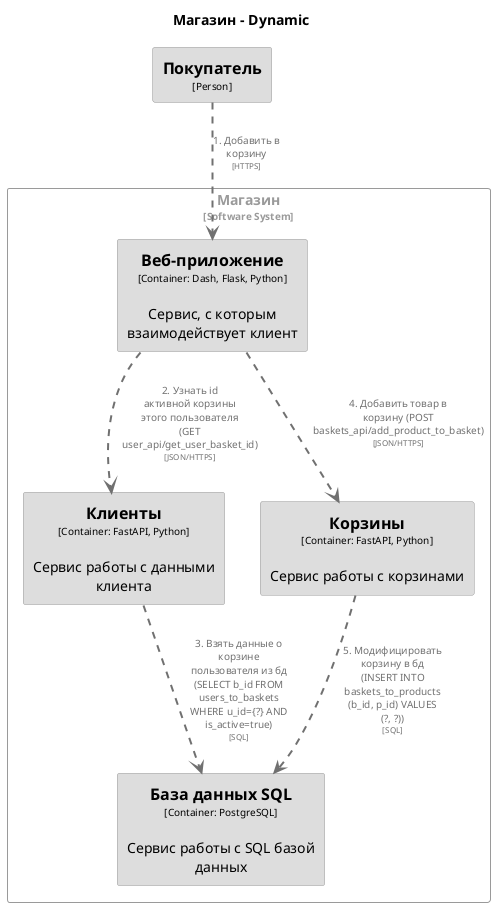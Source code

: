 @startuml
set separator none
title Магазин - Dynamic

top to bottom direction

skinparam {
  arrowFontSize 10
  defaultTextAlignment center
  wrapWidth 200
  maxMessageSize 100
}

hide stereotype

skinparam rectangle<<Магазин.БазаданныхSQL>> {
  BackgroundColor #dddddd
  FontColor #000000
  BorderColor #9a9a9a
  shadowing false
}
skinparam rectangle<<Магазин.Вебприложение>> {
  BackgroundColor #dddddd
  FontColor #000000
  BorderColor #9a9a9a
  shadowing false
}
skinparam rectangle<<Магазин.Клиенты>> {
  BackgroundColor #dddddd
  FontColor #000000
  BorderColor #9a9a9a
  shadowing false
}
skinparam rectangle<<Магазин.Корзины>> {
  BackgroundColor #dddddd
  FontColor #000000
  BorderColor #9a9a9a
  shadowing false
}
skinparam rectangle<<Покупатель>> {
  BackgroundColor #dddddd
  FontColor #000000
  BorderColor #9a9a9a
  shadowing false
}
skinparam rectangle<<Магазин>> {
  BorderColor #9a9a9a
  FontColor #9a9a9a
  shadowing false
}

rectangle "Магазин\n<size:10>[Software System]</size>" <<Магазин>> {
  rectangle "==База данных SQL\n<size:10>[Container: PostgreSQL]</size>\n\nСервис работы с SQL базой данных" <<Магазин.БазаданныхSQL>> as Магазин.БазаданныхSQL
  rectangle "==Веб-приложение\n<size:10>[Container: Dash, Flask, Python]</size>\n\nСервис, с которым взаимодействует клиент" <<Магазин.Вебприложение>> as Магазин.Вебприложение
  rectangle "==Клиенты\n<size:10>[Container: FastAPI, Python]</size>\n\nСервис работы с данными клиента" <<Магазин.Клиенты>> as Магазин.Клиенты
  rectangle "==Корзины\n<size:10>[Container: FastAPI, Python]</size>\n\nСервис работы с корзинами" <<Магазин.Корзины>> as Магазин.Корзины
}

rectangle "==Покупатель\n<size:10>[Person]</size>" <<Покупатель>> as Покупатель

Покупатель .[#707070,thickness=2].> Магазин.Вебприложение : "<color:#707070>1. Добавить в корзину\n<color:#707070><size:8>[HTTPS]</size>"
Магазин.Вебприложение .[#707070,thickness=2].> Магазин.Клиенты : "<color:#707070>2. Узнать id активной корзины этого пользователя (GET user_api/get_user_basket_id)\n<color:#707070><size:8>[JSON/HTTPS]</size>"
Магазин.Клиенты .[#707070,thickness=2].> Магазин.БазаданныхSQL : "<color:#707070>3. Взять данные о корзине пользователя из бд (SELECT b_id FROM users_to_baskets WHERE u_id={?} AND is_active=true)\n<color:#707070><size:8>[SQL]</size>"
Магазин.Вебприложение .[#707070,thickness=2].> Магазин.Корзины : "<color:#707070>4. Добавить товар в корзину (POST baskets_api/add_product_to_basket)\n<color:#707070><size:8>[JSON/HTTPS]</size>"
Магазин.Корзины .[#707070,thickness=2].> Магазин.БазаданныхSQL : "<color:#707070>5. Модифицировать корзину в бд (INSERT INTO baskets_to_products (b_id, p_id) VALUES (?, ?))\n<color:#707070><size:8>[SQL]</size>"
@enduml